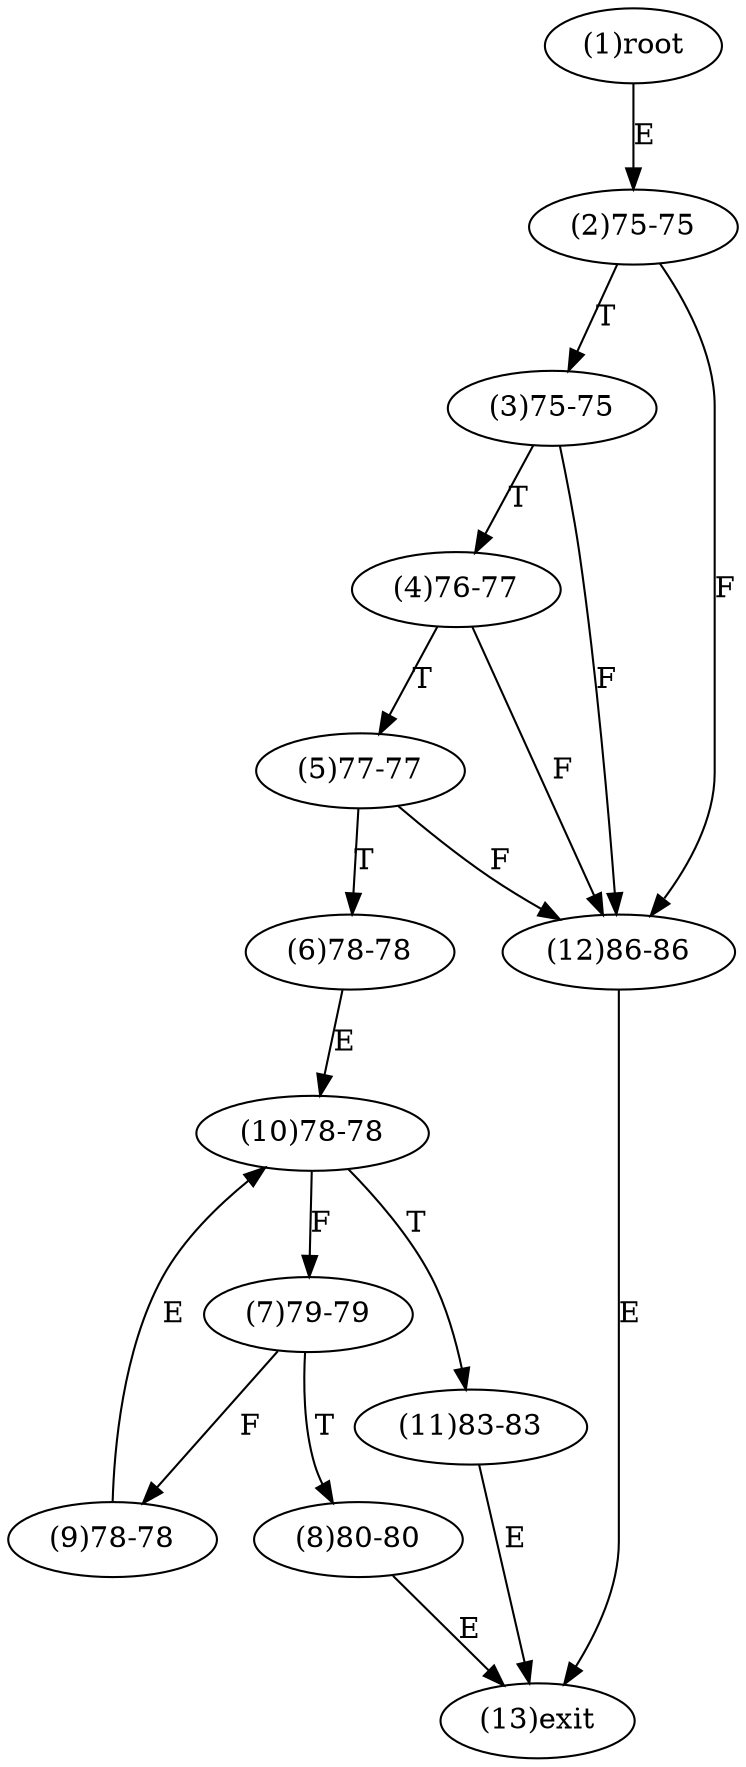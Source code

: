 digraph "" { 
1[ label="(1)root"];
2[ label="(2)75-75"];
3[ label="(3)75-75"];
4[ label="(4)76-77"];
5[ label="(5)77-77"];
6[ label="(6)78-78"];
7[ label="(7)79-79"];
8[ label="(8)80-80"];
9[ label="(9)78-78"];
10[ label="(10)78-78"];
11[ label="(11)83-83"];
12[ label="(12)86-86"];
13[ label="(13)exit"];
1->2[ label="E"];
2->12[ label="F"];
2->3[ label="T"];
3->12[ label="F"];
3->4[ label="T"];
4->12[ label="F"];
4->5[ label="T"];
5->12[ label="F"];
5->6[ label="T"];
6->10[ label="E"];
7->9[ label="F"];
7->8[ label="T"];
8->13[ label="E"];
9->10[ label="E"];
10->7[ label="F"];
10->11[ label="T"];
11->13[ label="E"];
12->13[ label="E"];
}